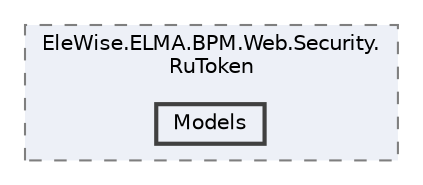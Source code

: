 digraph "Web/Modules/EleWise.ELMA.BPM.Web.Security.RuToken/Models"
{
 // LATEX_PDF_SIZE
  bgcolor="transparent";
  edge [fontname=Helvetica,fontsize=10,labelfontname=Helvetica,labelfontsize=10];
  node [fontname=Helvetica,fontsize=10,shape=box,height=0.2,width=0.4];
  compound=true
  subgraph clusterdir_68ae7d420e3769cf5d97976e61ef8159 {
    graph [ bgcolor="#edf0f7", pencolor="grey50", label="EleWise.ELMA.BPM.Web.Security.\lRuToken", fontname=Helvetica,fontsize=10 style="filled,dashed", URL="dir_68ae7d420e3769cf5d97976e61ef8159.html",tooltip=""]
  dir_03200519eac49286c92aed86e867e1bf [label="Models", fillcolor="#edf0f7", color="grey25", style="filled,bold", URL="dir_03200519eac49286c92aed86e867e1bf.html",tooltip=""];
  }
}
